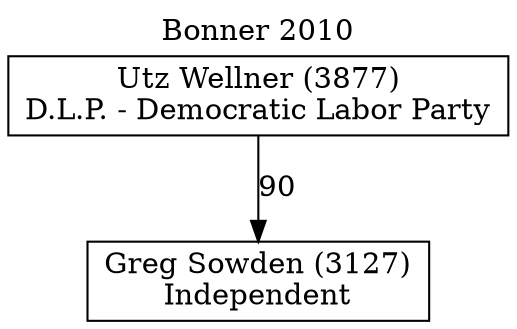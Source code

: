 // House preference flow
digraph "Greg Sowden (3127)_Bonner_2010" {
	graph [label="Bonner 2010" labelloc=t mclimit=10]
	node [shape=box]
	"Greg Sowden (3127)" [label="Greg Sowden (3127)
Independent"]
	"Utz Wellner (3877)" [label="Utz Wellner (3877)
D.L.P. - Democratic Labor Party"]
	"Utz Wellner (3877)" -> "Greg Sowden (3127)" [label=90]
}
